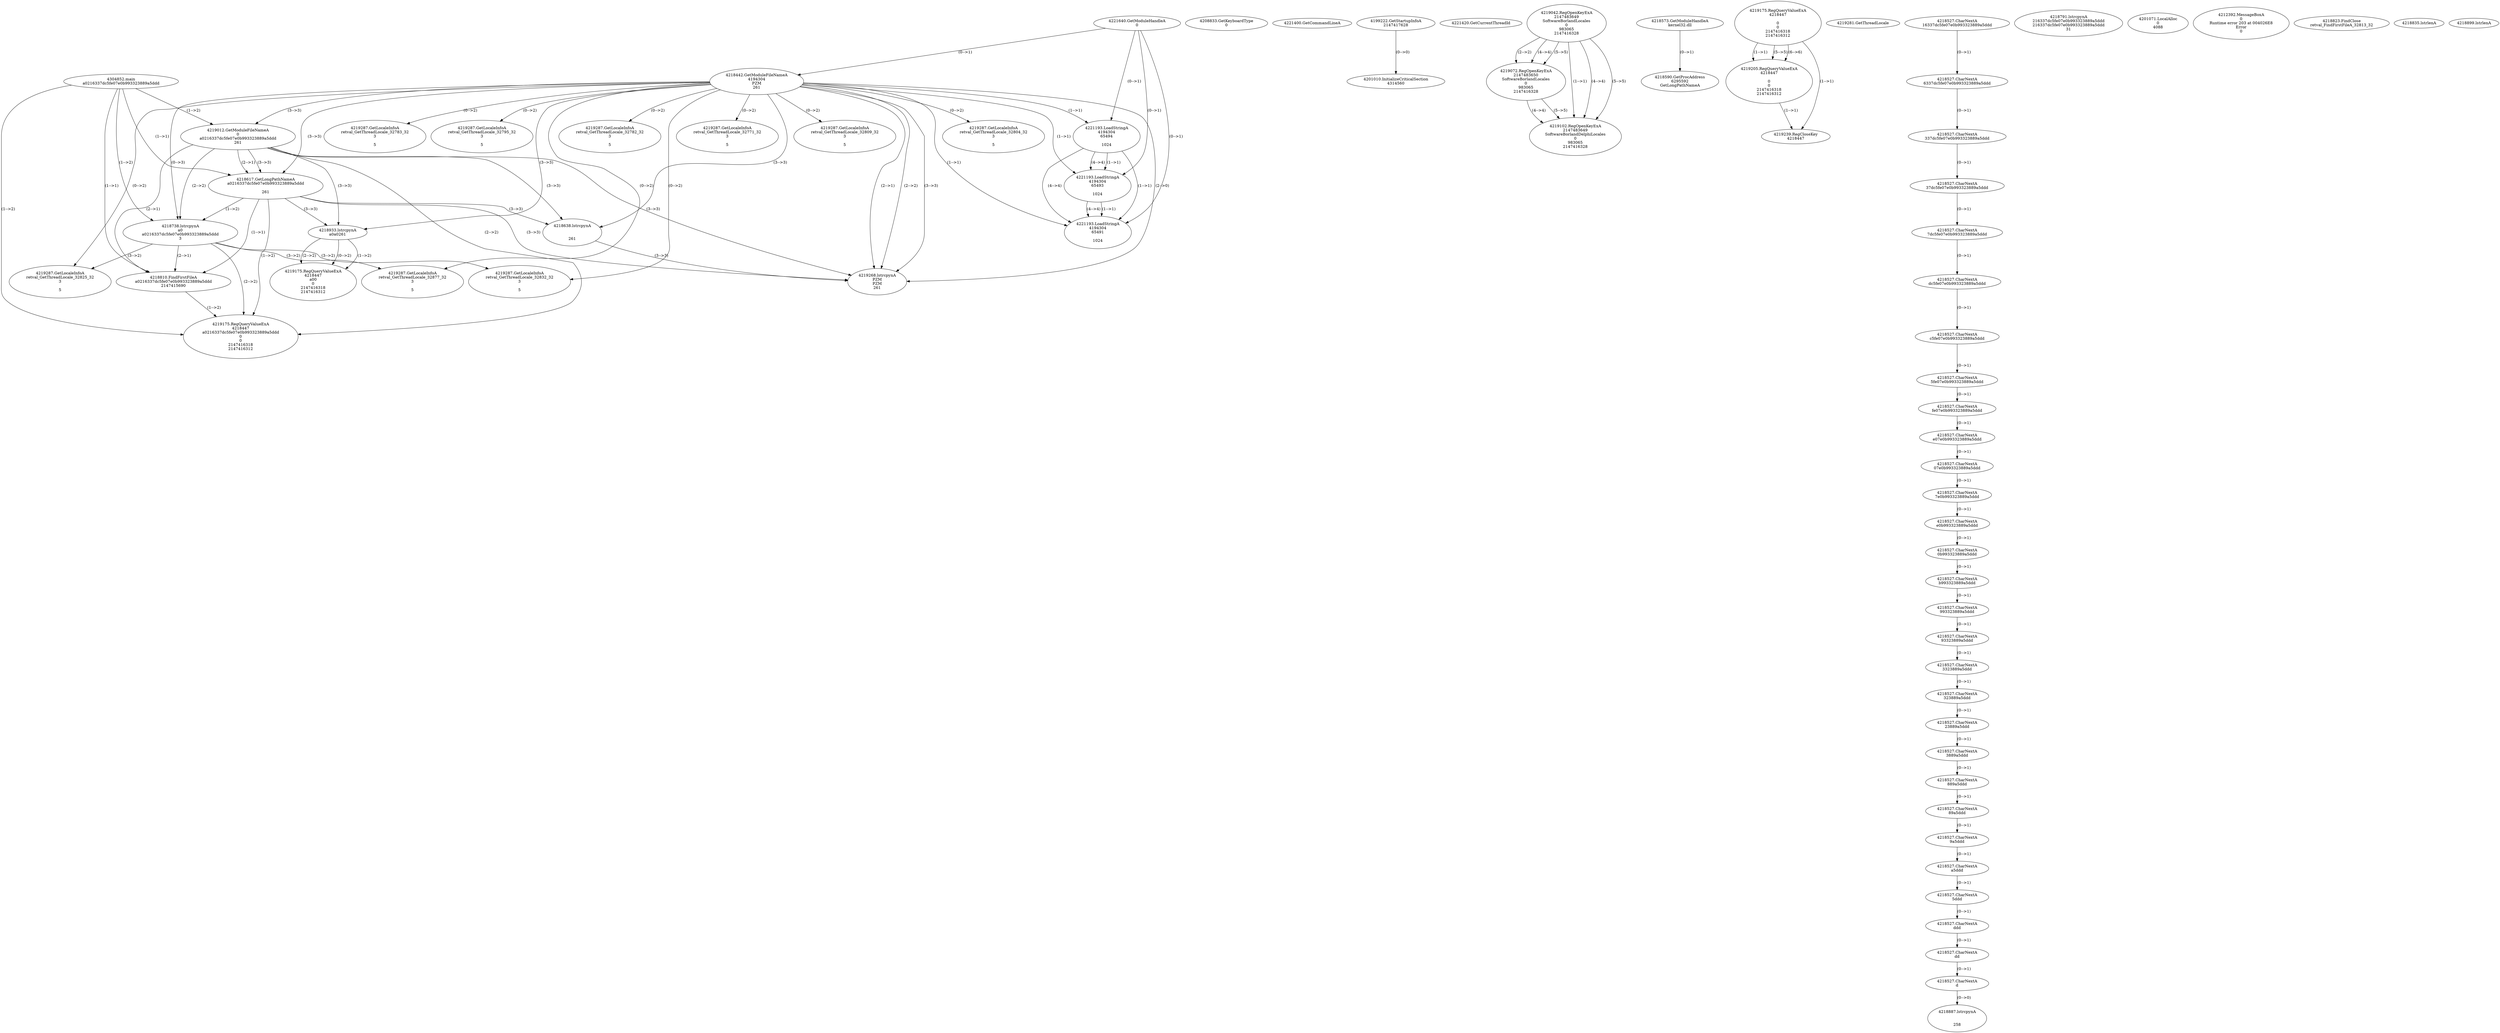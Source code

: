 // Global SCDG with merge call
digraph {
	0 [label="4304852.main
a0216337dc5fe07e0b993323889a5ddd"]
	1 [label="4221640.GetModuleHandleA
0"]
	2 [label="4208833.GetKeyboardType
0"]
	3 [label="4221400.GetCommandLineA
"]
	4 [label="4199222.GetStartupInfoA
2147417628"]
	5 [label="4221420.GetCurrentThreadId
"]
	6 [label="4218442.GetModuleFileNameA
4194304
PZM
261"]
	1 -> 6 [label="(0-->1)"]
	7 [label="4219012.GetModuleFileNameA
0
a0216337dc5fe07e0b993323889a5ddd
261"]
	0 -> 7 [label="(1-->2)"]
	6 -> 7 [label="(3-->3)"]
	8 [label="4219042.RegOpenKeyExA
2147483649
Software\Borland\Locales
0
983065
2147416328"]
	9 [label="4218573.GetModuleHandleA
kernel32.dll"]
	10 [label="4218590.GetProcAddress
6295592
GetLongPathNameA"]
	9 -> 10 [label="(0-->1)"]
	11 [label="4218617.GetLongPathNameA
a0216337dc5fe07e0b993323889a5ddd

261"]
	0 -> 11 [label="(1-->1)"]
	7 -> 11 [label="(2-->1)"]
	6 -> 11 [label="(3-->3)"]
	7 -> 11 [label="(3-->3)"]
	12 [label="4218638.lstrcpynA


261"]
	6 -> 12 [label="(3-->3)"]
	7 -> 12 [label="(3-->3)"]
	11 -> 12 [label="(3-->3)"]
	13 [label="4219175.RegQueryValueExA
4218447

0
0
2147416318
2147416312"]
	14 [label="4219205.RegQueryValueExA
4218447

0
0
2147416318
2147416312"]
	13 -> 14 [label="(1-->1)"]
	13 -> 14 [label="(5-->5)"]
	13 -> 14 [label="(6-->6)"]
	15 [label="4219239.RegCloseKey
4218447"]
	13 -> 15 [label="(1-->1)"]
	14 -> 15 [label="(1-->1)"]
	16 [label="4219268.lstrcpynA
PZM
PZM
261"]
	6 -> 16 [label="(2-->1)"]
	6 -> 16 [label="(2-->2)"]
	6 -> 16 [label="(3-->3)"]
	7 -> 16 [label="(3-->3)"]
	11 -> 16 [label="(3-->3)"]
	12 -> 16 [label="(3-->3)"]
	6 -> 16 [label="(2-->0)"]
	17 [label="4219281.GetThreadLocale
"]
	18 [label="4219287.GetLocaleInfoA
retval_GetThreadLocale_32804_32
3

5"]
	6 -> 18 [label="(0-->2)"]
	19 [label="4221193.LoadStringA
4194304
65494

1024"]
	1 -> 19 [label="(0-->1)"]
	6 -> 19 [label="(1-->1)"]
	20 [label="4219072.RegOpenKeyExA
2147483650
Software\Borland\Locales
0
983065
2147416328"]
	8 -> 20 [label="(2-->2)"]
	8 -> 20 [label="(4-->4)"]
	8 -> 20 [label="(5-->5)"]
	21 [label="4219102.RegOpenKeyExA
2147483649
Software\Borland\Delphi\Locales
0
983065
2147416328"]
	8 -> 21 [label="(1-->1)"]
	8 -> 21 [label="(4-->4)"]
	20 -> 21 [label="(4-->4)"]
	8 -> 21 [label="(5-->5)"]
	20 -> 21 [label="(5-->5)"]
	22 [label="4218738.lstrcpynA
a0
a0216337dc5fe07e0b993323889a5ddd
3"]
	0 -> 22 [label="(1-->2)"]
	7 -> 22 [label="(2-->2)"]
	11 -> 22 [label="(1-->2)"]
	6 -> 22 [label="(0-->3)"]
	23 [label="4218527.CharNextA
16337dc5fe07e0b993323889a5ddd"]
	24 [label="4218527.CharNextA
6337dc5fe07e0b993323889a5ddd"]
	23 -> 24 [label="(0-->1)"]
	25 [label="4218527.CharNextA
337dc5fe07e0b993323889a5ddd"]
	24 -> 25 [label="(0-->1)"]
	26 [label="4218527.CharNextA
37dc5fe07e0b993323889a5ddd"]
	25 -> 26 [label="(0-->1)"]
	27 [label="4218527.CharNextA
7dc5fe07e0b993323889a5ddd"]
	26 -> 27 [label="(0-->1)"]
	28 [label="4218527.CharNextA
dc5fe07e0b993323889a5ddd"]
	27 -> 28 [label="(0-->1)"]
	29 [label="4218527.CharNextA
c5fe07e0b993323889a5ddd"]
	28 -> 29 [label="(0-->1)"]
	30 [label="4218527.CharNextA
5fe07e0b993323889a5ddd"]
	29 -> 30 [label="(0-->1)"]
	31 [label="4218527.CharNextA
fe07e0b993323889a5ddd"]
	30 -> 31 [label="(0-->1)"]
	32 [label="4218527.CharNextA
e07e0b993323889a5ddd"]
	31 -> 32 [label="(0-->1)"]
	33 [label="4218527.CharNextA
07e0b993323889a5ddd"]
	32 -> 33 [label="(0-->1)"]
	34 [label="4218527.CharNextA
7e0b993323889a5ddd"]
	33 -> 34 [label="(0-->1)"]
	35 [label="4218527.CharNextA
e0b993323889a5ddd"]
	34 -> 35 [label="(0-->1)"]
	36 [label="4218527.CharNextA
0b993323889a5ddd"]
	35 -> 36 [label="(0-->1)"]
	37 [label="4218527.CharNextA
b993323889a5ddd"]
	36 -> 37 [label="(0-->1)"]
	38 [label="4218527.CharNextA
993323889a5ddd"]
	37 -> 38 [label="(0-->1)"]
	39 [label="4218527.CharNextA
93323889a5ddd"]
	38 -> 39 [label="(0-->1)"]
	40 [label="4218527.CharNextA
3323889a5ddd"]
	39 -> 40 [label="(0-->1)"]
	41 [label="4218527.CharNextA
323889a5ddd"]
	40 -> 41 [label="(0-->1)"]
	42 [label="4218527.CharNextA
23889a5ddd"]
	41 -> 42 [label="(0-->1)"]
	43 [label="4218527.CharNextA
3889a5ddd"]
	42 -> 43 [label="(0-->1)"]
	44 [label="4218527.CharNextA
889a5ddd"]
	43 -> 44 [label="(0-->1)"]
	45 [label="4218527.CharNextA
89a5ddd"]
	44 -> 45 [label="(0-->1)"]
	46 [label="4218527.CharNextA
9a5ddd"]
	45 -> 46 [label="(0-->1)"]
	47 [label="4218527.CharNextA
a5ddd"]
	46 -> 47 [label="(0-->1)"]
	48 [label="4218527.CharNextA
5ddd"]
	47 -> 48 [label="(0-->1)"]
	49 [label="4218527.CharNextA
ddd"]
	48 -> 49 [label="(0-->1)"]
	50 [label="4218527.CharNextA
dd"]
	49 -> 50 [label="(0-->1)"]
	51 [label="4218527.CharNextA
d"]
	50 -> 51 [label="(0-->1)"]
	52 [label="4218791.lstrcpynA
216337dc5fe07e0b993323889a5ddd
216337dc5fe07e0b993323889a5ddd
31"]
	53 [label="4218810.FindFirstFileA
a0216337dc5fe07e0b993323889a5ddd
2147415690"]
	0 -> 53 [label="(1-->1)"]
	7 -> 53 [label="(2-->1)"]
	11 -> 53 [label="(1-->1)"]
	22 -> 53 [label="(2-->1)"]
	54 [label="4219175.RegQueryValueExA
4218447
a0216337dc5fe07e0b993323889a5ddd
0
0
2147416318
2147416312"]
	0 -> 54 [label="(1-->2)"]
	7 -> 54 [label="(2-->2)"]
	11 -> 54 [label="(1-->2)"]
	22 -> 54 [label="(2-->2)"]
	53 -> 54 [label="(1-->2)"]
	55 [label="4219287.GetLocaleInfoA
retval_GetThreadLocale_32825_32
3

5"]
	6 -> 55 [label="(0-->2)"]
	22 -> 55 [label="(3-->2)"]
	56 [label="4219287.GetLocaleInfoA
retval_GetThreadLocale_32783_32
3

5"]
	6 -> 56 [label="(0-->2)"]
	57 [label="4221193.LoadStringA
4194304
65493

1024"]
	1 -> 57 [label="(0-->1)"]
	6 -> 57 [label="(1-->1)"]
	19 -> 57 [label="(1-->1)"]
	19 -> 57 [label="(4-->4)"]
	58 [label="4201010.InitializeCriticalSection
4314560"]
	4 -> 58 [label="(0-->0)"]
	59 [label="4201071.LocalAlloc
0
4088"]
	60 [label="4212392.MessageBoxA
0
Runtime error 203 at 004026E8
Error
0"]
	61 [label="4219287.GetLocaleInfoA
retval_GetThreadLocale_32795_32
3

5"]
	6 -> 61 [label="(0-->2)"]
	62 [label="4218823.FindClose
retval_FindFirstFileA_32813_32"]
	63 [label="4218835.lstrlenA
"]
	64 [label="4218887.lstrcpynA


258"]
	51 -> 64 [label="(0-->0)"]
	65 [label="4218899.lstrlenA
"]
	66 [label="4218933.lstrcpynA
a0\
a0\
261"]
	6 -> 66 [label="(3-->3)"]
	7 -> 66 [label="(3-->3)"]
	11 -> 66 [label="(3-->3)"]
	67 [label="4219175.RegQueryValueExA
4218447
a0\
0
0
2147416318
2147416312"]
	66 -> 67 [label="(1-->2)"]
	66 -> 67 [label="(2-->2)"]
	66 -> 67 [label="(0-->2)"]
	68 [label="4219287.GetLocaleInfoA
retval_GetThreadLocale_32877_32
3

5"]
	6 -> 68 [label="(0-->2)"]
	22 -> 68 [label="(3-->2)"]
	69 [label="4219287.GetLocaleInfoA
retval_GetThreadLocale_32782_32
3

5"]
	6 -> 69 [label="(0-->2)"]
	70 [label="4221193.LoadStringA
4194304
65491

1024"]
	1 -> 70 [label="(0-->1)"]
	6 -> 70 [label="(1-->1)"]
	19 -> 70 [label="(1-->1)"]
	57 -> 70 [label="(1-->1)"]
	19 -> 70 [label="(4-->4)"]
	57 -> 70 [label="(4-->4)"]
	71 [label="4219287.GetLocaleInfoA
retval_GetThreadLocale_32771_32
3

5"]
	6 -> 71 [label="(0-->2)"]
	72 [label="4219287.GetLocaleInfoA
retval_GetThreadLocale_32809_32
3

5"]
	6 -> 72 [label="(0-->2)"]
	73 [label="4219287.GetLocaleInfoA
retval_GetThreadLocale_32832_32
3

5"]
	6 -> 73 [label="(0-->2)"]
	22 -> 73 [label="(3-->2)"]
}
